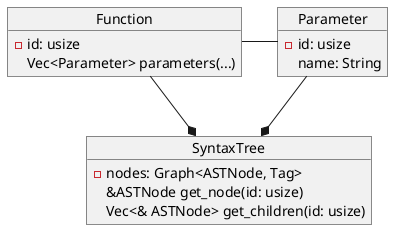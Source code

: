 @startuml
'https://plantuml.com/class-diagram

object SyntaxTree {
    -nodes: Graph<ASTNode, Tag>
    &ASTNode get_node(id: usize)
    Vec<& ASTNode> get_children(id: usize)
}

object Function {
    -id: usize
    Vec<Parameter> parameters(...)
}

object Parameter {
    -id: usize
    name: String
}

Function - Parameter

Function --* SyntaxTree
Parameter --* SyntaxTree

@enduml